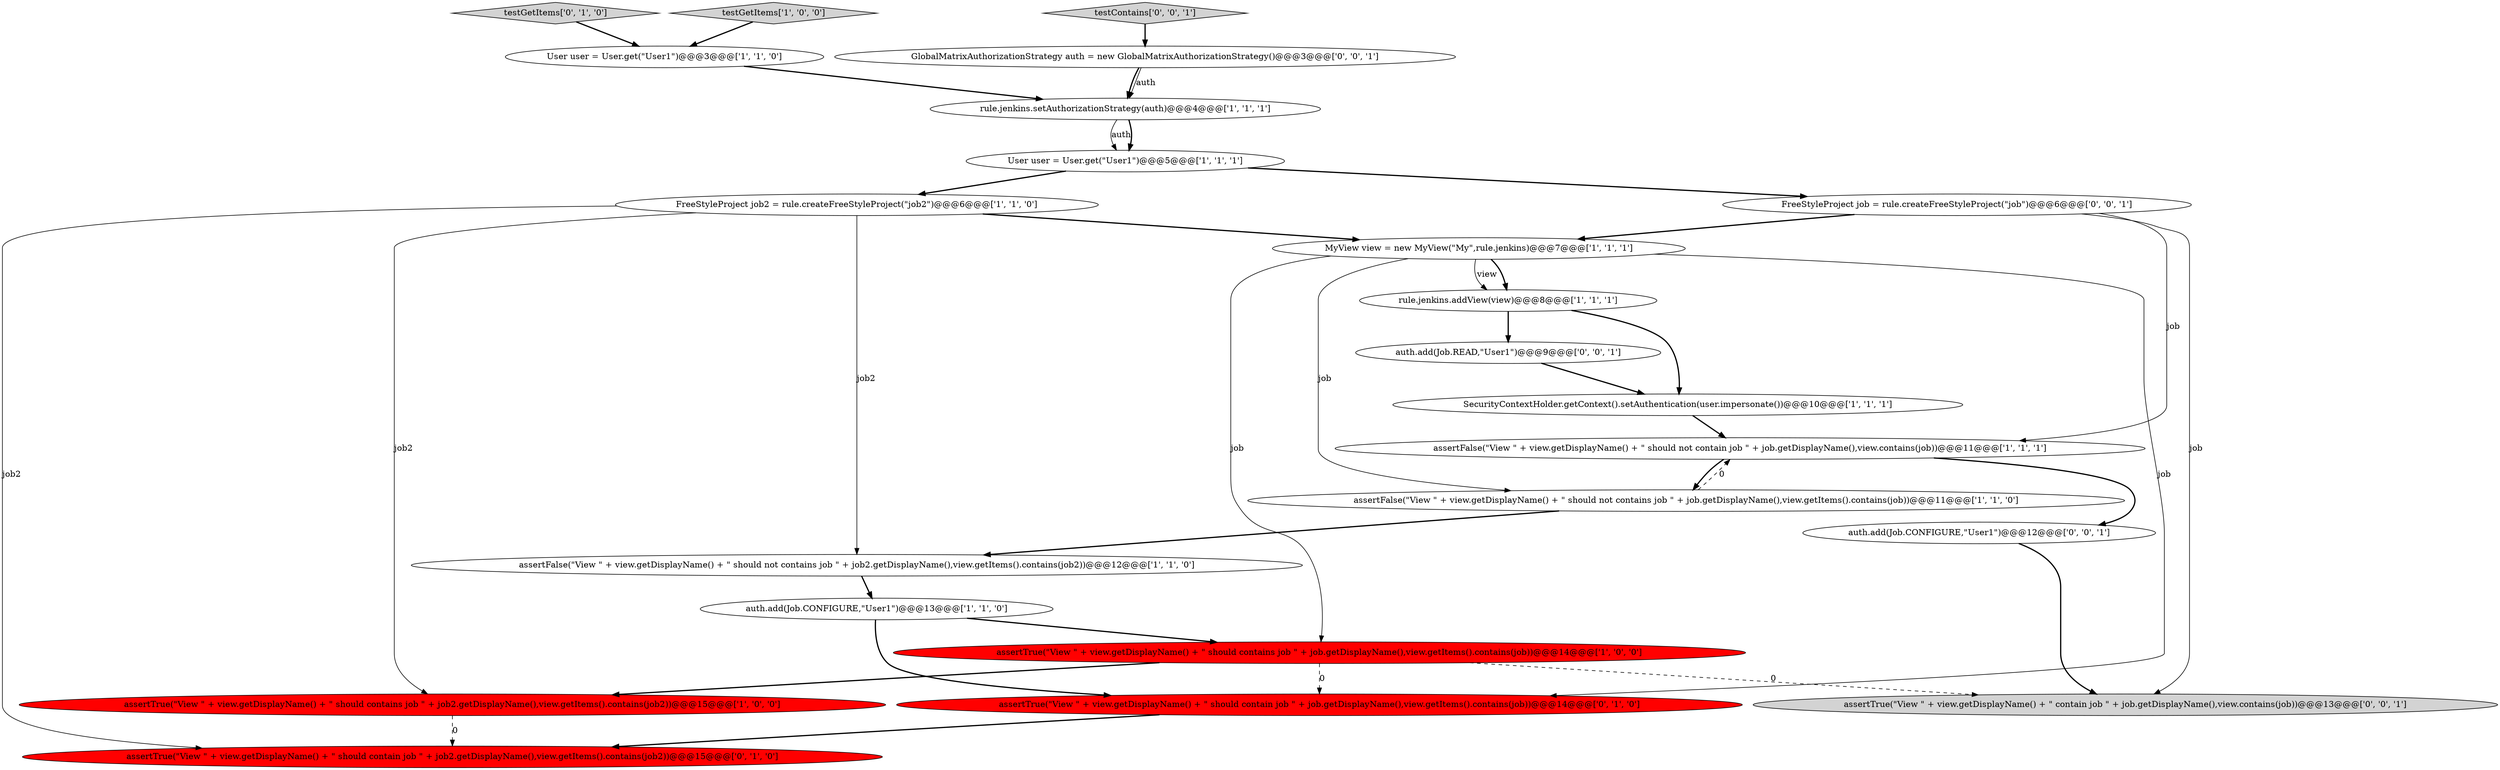 digraph {
7 [style = filled, label = "testGetItems['1', '0', '0']", fillcolor = lightgray, shape = diamond image = "AAA0AAABBB1BBB"];
9 [style = filled, label = "rule.jenkins.addView(view)@@@8@@@['1', '1', '1']", fillcolor = white, shape = ellipse image = "AAA0AAABBB1BBB"];
16 [style = filled, label = "assertTrue(\"View \" + view.getDisplayName() + \" should contain job \" + job2.getDisplayName(),view.getItems().contains(job2))@@@15@@@['0', '1', '0']", fillcolor = red, shape = ellipse image = "AAA1AAABBB2BBB"];
2 [style = filled, label = "User user = User.get(\"User1\")@@@3@@@['1', '1', '0']", fillcolor = white, shape = ellipse image = "AAA0AAABBB1BBB"];
13 [style = filled, label = "auth.add(Job.CONFIGURE,\"User1\")@@@13@@@['1', '1', '0']", fillcolor = white, shape = ellipse image = "AAA0AAABBB1BBB"];
11 [style = filled, label = "MyView view = new MyView(\"My\",rule.jenkins)@@@7@@@['1', '1', '1']", fillcolor = white, shape = ellipse image = "AAA0AAABBB1BBB"];
19 [style = filled, label = "auth.add(Job.READ,\"User1\")@@@9@@@['0', '0', '1']", fillcolor = white, shape = ellipse image = "AAA0AAABBB3BBB"];
8 [style = filled, label = "assertTrue(\"View \" + view.getDisplayName() + \" should contains job \" + job2.getDisplayName(),view.getItems().contains(job2))@@@15@@@['1', '0', '0']", fillcolor = red, shape = ellipse image = "AAA1AAABBB1BBB"];
12 [style = filled, label = "SecurityContextHolder.getContext().setAuthentication(user.impersonate())@@@10@@@['1', '1', '1']", fillcolor = white, shape = ellipse image = "AAA0AAABBB1BBB"];
14 [style = filled, label = "testGetItems['0', '1', '0']", fillcolor = lightgray, shape = diamond image = "AAA0AAABBB2BBB"];
21 [style = filled, label = "testContains['0', '0', '1']", fillcolor = lightgray, shape = diamond image = "AAA0AAABBB3BBB"];
3 [style = filled, label = "assertFalse(\"View \" + view.getDisplayName() + \" should not contain job \" + job.getDisplayName(),view.contains(job))@@@11@@@['1', '1', '1']", fillcolor = white, shape = ellipse image = "AAA0AAABBB1BBB"];
10 [style = filled, label = "User user = User.get(\"User1\")@@@5@@@['1', '1', '1']", fillcolor = white, shape = ellipse image = "AAA0AAABBB1BBB"];
5 [style = filled, label = "FreeStyleProject job2 = rule.createFreeStyleProject(\"job2\")@@@6@@@['1', '1', '0']", fillcolor = white, shape = ellipse image = "AAA0AAABBB1BBB"];
4 [style = filled, label = "assertFalse(\"View \" + view.getDisplayName() + \" should not contains job \" + job.getDisplayName(),view.getItems().contains(job))@@@11@@@['1', '1', '0']", fillcolor = white, shape = ellipse image = "AAA0AAABBB1BBB"];
15 [style = filled, label = "assertTrue(\"View \" + view.getDisplayName() + \" should contain job \" + job.getDisplayName(),view.getItems().contains(job))@@@14@@@['0', '1', '0']", fillcolor = red, shape = ellipse image = "AAA1AAABBB2BBB"];
17 [style = filled, label = "GlobalMatrixAuthorizationStrategy auth = new GlobalMatrixAuthorizationStrategy()@@@3@@@['0', '0', '1']", fillcolor = white, shape = ellipse image = "AAA0AAABBB3BBB"];
22 [style = filled, label = "auth.add(Job.CONFIGURE,\"User1\")@@@12@@@['0', '0', '1']", fillcolor = white, shape = ellipse image = "AAA0AAABBB3BBB"];
1 [style = filled, label = "assertFalse(\"View \" + view.getDisplayName() + \" should not contains job \" + job2.getDisplayName(),view.getItems().contains(job2))@@@12@@@['1', '1', '0']", fillcolor = white, shape = ellipse image = "AAA0AAABBB1BBB"];
18 [style = filled, label = "FreeStyleProject job = rule.createFreeStyleProject(\"job\")@@@6@@@['0', '0', '1']", fillcolor = white, shape = ellipse image = "AAA0AAABBB3BBB"];
0 [style = filled, label = "assertTrue(\"View \" + view.getDisplayName() + \" should contains job \" + job.getDisplayName(),view.getItems().contains(job))@@@14@@@['1', '0', '0']", fillcolor = red, shape = ellipse image = "AAA1AAABBB1BBB"];
20 [style = filled, label = "assertTrue(\"View \" + view.getDisplayName() + \" contain job \" + job.getDisplayName(),view.contains(job))@@@13@@@['0', '0', '1']", fillcolor = lightgray, shape = ellipse image = "AAA0AAABBB3BBB"];
6 [style = filled, label = "rule.jenkins.setAuthorizationStrategy(auth)@@@4@@@['1', '1', '1']", fillcolor = white, shape = ellipse image = "AAA0AAABBB1BBB"];
6->10 [style = solid, label="auth"];
10->18 [style = bold, label=""];
8->16 [style = dashed, label="0"];
18->20 [style = solid, label="job"];
19->12 [style = bold, label=""];
17->6 [style = bold, label=""];
11->4 [style = solid, label="job"];
2->6 [style = bold, label=""];
5->16 [style = solid, label="job2"];
18->11 [style = bold, label=""];
0->15 [style = dashed, label="0"];
5->8 [style = solid, label="job2"];
18->3 [style = solid, label="job"];
11->9 [style = bold, label=""];
15->16 [style = bold, label=""];
3->22 [style = bold, label=""];
3->4 [style = bold, label=""];
1->13 [style = bold, label=""];
0->20 [style = dashed, label="0"];
17->6 [style = solid, label="auth"];
11->15 [style = solid, label="job"];
10->5 [style = bold, label=""];
22->20 [style = bold, label=""];
7->2 [style = bold, label=""];
6->10 [style = bold, label=""];
0->8 [style = bold, label=""];
4->3 [style = dashed, label="0"];
9->19 [style = bold, label=""];
11->9 [style = solid, label="view"];
5->1 [style = solid, label="job2"];
5->11 [style = bold, label=""];
12->3 [style = bold, label=""];
9->12 [style = bold, label=""];
4->1 [style = bold, label=""];
13->15 [style = bold, label=""];
14->2 [style = bold, label=""];
11->0 [style = solid, label="job"];
21->17 [style = bold, label=""];
13->0 [style = bold, label=""];
}
